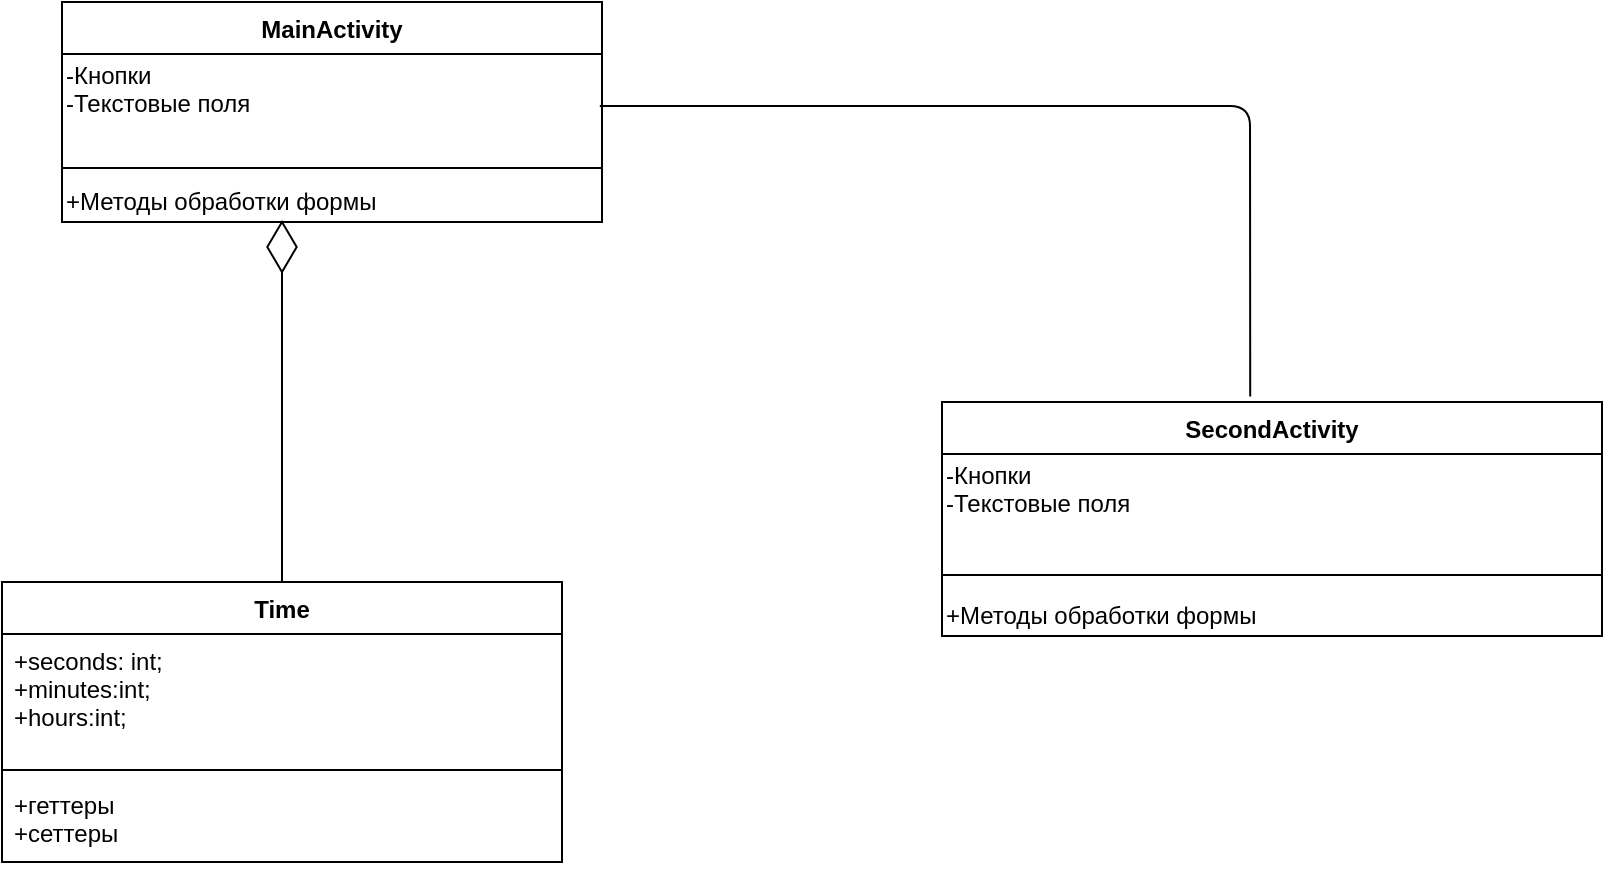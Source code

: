 <mxfile version="13.2.3" type="device"><diagram id="wRSGbVllIwBSr0eKpkHJ" name="Page-1"><mxGraphModel dx="1108" dy="3783" grid="1" gridSize="10" guides="1" tooltips="1" connect="1" arrows="1" fold="1" page="1" pageScale="1" pageWidth="2339" pageHeight="3300" math="0" shadow="0"><root><mxCell id="0"/><mxCell id="1" parent="0"/><mxCell id="48tlFeU_UI05H6rHHPL8-1" value="MainActivity" style="swimlane;fontStyle=1;align=center;verticalAlign=top;childLayout=stackLayout;horizontal=1;startSize=26;horizontalStack=0;resizeParent=1;resizeParentMax=0;resizeLast=0;collapsible=1;marginBottom=0;" parent="1" vertex="1"><mxGeometry x="80" y="-90" width="270" height="110" as="geometry"/></mxCell><mxCell id="uF6NWsc5lmHNzOfaCzIp-2" value="&lt;span&gt;-Кнопки&lt;/span&gt;&lt;br&gt;&lt;div&gt;-Текстовые поля&lt;/div&gt;&lt;div&gt;&lt;br&gt;&lt;/div&gt;" style="text;html=1;align=left;verticalAlign=middle;resizable=0;points=[];autosize=1;" vertex="1" parent="48tlFeU_UI05H6rHHPL8-1"><mxGeometry y="26" width="270" height="50" as="geometry"/></mxCell><mxCell id="48tlFeU_UI05H6rHHPL8-3" value="" style="line;strokeWidth=1;fillColor=none;align=left;verticalAlign=middle;spacingTop=-1;spacingLeft=3;spacingRight=3;rotatable=0;labelPosition=right;points=[];portConstraint=eastwest;" parent="48tlFeU_UI05H6rHHPL8-1" vertex="1"><mxGeometry y="76" width="270" height="14" as="geometry"/></mxCell><mxCell id="uF6NWsc5lmHNzOfaCzIp-4" value="&lt;span&gt;+Методы обработки формы&lt;/span&gt;" style="text;html=1;align=left;verticalAlign=middle;resizable=0;points=[];autosize=1;" vertex="1" parent="48tlFeU_UI05H6rHHPL8-1"><mxGeometry y="90" width="270" height="20" as="geometry"/></mxCell><mxCell id="48tlFeU_UI05H6rHHPL8-6" value="SecondActivity" style="swimlane;fontStyle=1;align=center;verticalAlign=top;childLayout=stackLayout;horizontal=1;startSize=26;horizontalStack=0;resizeParent=1;resizeParentMax=0;resizeLast=0;collapsible=1;marginBottom=0;" parent="1" vertex="1"><mxGeometry x="520" y="110" width="330" height="117" as="geometry"/></mxCell><mxCell id="TJ8C0wKdy3_aKJc6eOAF-2" value="-Кнопки&lt;br&gt;&lt;div&gt;-Текстовые поля&lt;/div&gt;&lt;div&gt;&lt;br&gt;&lt;/div&gt;" style="text;html=1;align=left;verticalAlign=middle;resizable=0;points=[];autosize=1;" parent="48tlFeU_UI05H6rHHPL8-6" vertex="1"><mxGeometry y="26" width="330" height="50" as="geometry"/></mxCell><mxCell id="48tlFeU_UI05H6rHHPL8-8" value="" style="line;strokeWidth=1;fillColor=none;align=left;verticalAlign=middle;spacingTop=-1;spacingLeft=3;spacingRight=3;rotatable=0;labelPosition=right;points=[];portConstraint=eastwest;" parent="48tlFeU_UI05H6rHHPL8-6" vertex="1"><mxGeometry y="76" width="330" height="21" as="geometry"/></mxCell><mxCell id="TJ8C0wKdy3_aKJc6eOAF-4" value="&lt;div&gt;&lt;span&gt;+Методы обработки формы&lt;/span&gt;&lt;/div&gt;" style="text;html=1;align=left;verticalAlign=middle;resizable=0;points=[];autosize=1;" parent="48tlFeU_UI05H6rHHPL8-6" vertex="1"><mxGeometry y="97" width="330" height="20" as="geometry"/></mxCell><mxCell id="TJ8C0wKdy3_aKJc6eOAF-6" value="" style="endArrow=diamondThin;endFill=0;endSize=24;html=1;exitX=0.5;exitY=0;exitDx=0;exitDy=0;" parent="1" source="48tlFeU_UI05H6rHHPL8-16" edge="1"><mxGeometry width="160" relative="1" as="geometry"><mxPoint x="190" y="380" as="sourcePoint"/><mxPoint x="190" y="19" as="targetPoint"/><Array as="points"><mxPoint x="190" y="190"/></Array></mxGeometry></mxCell><mxCell id="48tlFeU_UI05H6rHHPL8-16" value="Time" style="swimlane;fontStyle=1;align=center;verticalAlign=top;childLayout=stackLayout;horizontal=1;startSize=26;horizontalStack=0;resizeParent=1;resizeParentMax=0;resizeLast=0;collapsible=1;marginBottom=0;" parent="1" vertex="1"><mxGeometry x="50" y="200" width="280" height="140" as="geometry"/></mxCell><mxCell id="48tlFeU_UI05H6rHHPL8-17" value="+seconds: int;&#10;+minutes:int;&#10;+hours:int;" style="text;strokeColor=none;fillColor=none;align=left;verticalAlign=top;spacingLeft=4;spacingRight=4;overflow=hidden;rotatable=0;points=[[0,0.5],[1,0.5]];portConstraint=eastwest;" parent="48tlFeU_UI05H6rHHPL8-16" vertex="1"><mxGeometry y="26" width="280" height="64" as="geometry"/></mxCell><mxCell id="48tlFeU_UI05H6rHHPL8-18" value="" style="line;strokeWidth=1;fillColor=none;align=left;verticalAlign=middle;spacingTop=-1;spacingLeft=3;spacingRight=3;rotatable=0;labelPosition=right;points=[];portConstraint=eastwest;" parent="48tlFeU_UI05H6rHHPL8-16" vertex="1"><mxGeometry y="90" width="280" height="8" as="geometry"/></mxCell><mxCell id="48tlFeU_UI05H6rHHPL8-19" value="+геттеры&#10;+сеттеры" style="text;strokeColor=none;fillColor=none;align=left;verticalAlign=top;spacingLeft=4;spacingRight=4;overflow=hidden;rotatable=0;points=[[0,0.5],[1,0.5]];portConstraint=eastwest;" parent="48tlFeU_UI05H6rHHPL8-16" vertex="1"><mxGeometry y="98" width="280" height="42" as="geometry"/></mxCell><mxCell id="uF6NWsc5lmHNzOfaCzIp-9" value="" style="endArrow=none;html=1;exitX=0.467;exitY=-0.024;exitDx=0;exitDy=0;exitPerimeter=0;entryX=0.996;entryY=0.52;entryDx=0;entryDy=0;entryPerimeter=0;" edge="1" parent="1" source="48tlFeU_UI05H6rHHPL8-6" target="uF6NWsc5lmHNzOfaCzIp-2"><mxGeometry width="50" height="50" relative="1" as="geometry"><mxPoint x="650" y="50" as="sourcePoint"/><mxPoint x="674" y="-100" as="targetPoint"/><Array as="points"><mxPoint x="674" y="-38"/></Array></mxGeometry></mxCell></root></mxGraphModel></diagram></mxfile>